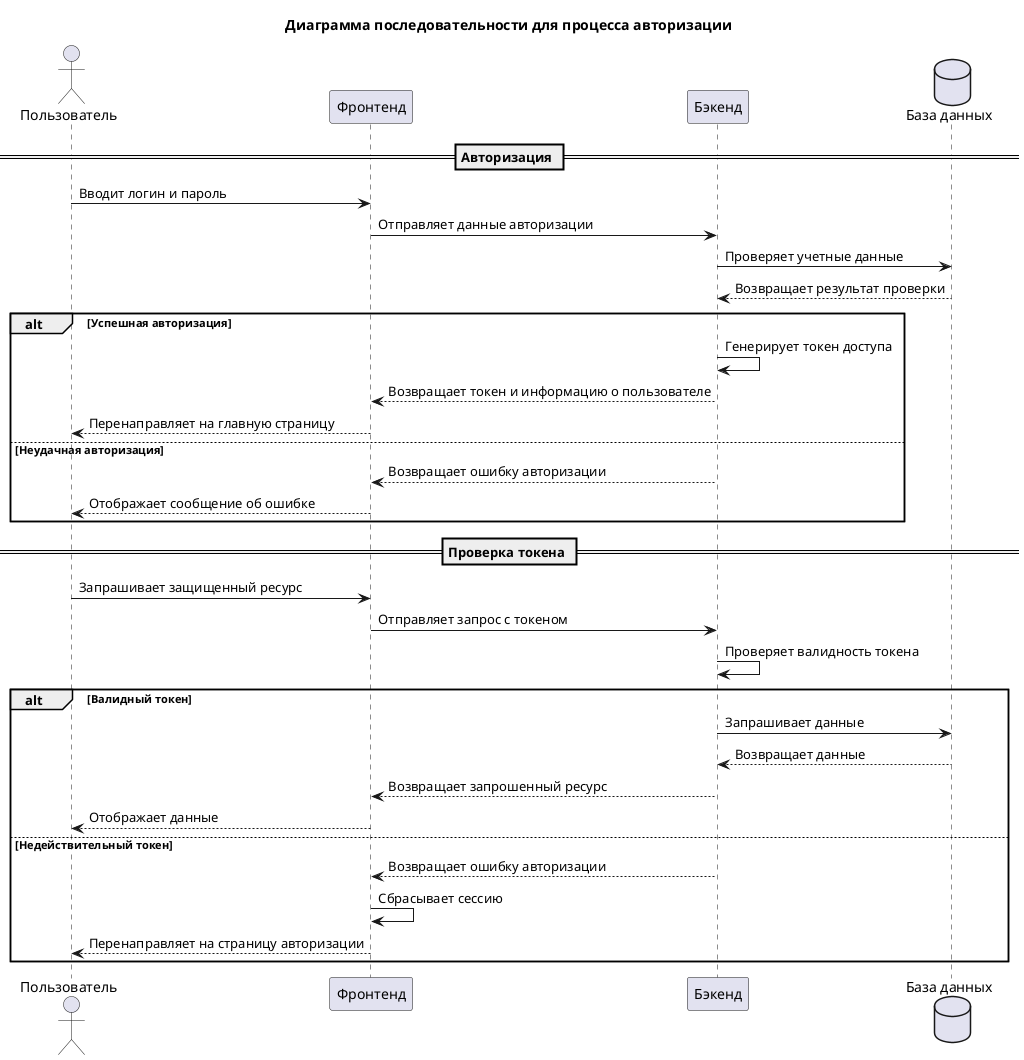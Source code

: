 @startuml Login Sequence Diagram

title Диаграмма последовательности для процесса авторизации

actor "Пользователь" as user
participant "Фронтенд" as frontend
participant "Бэкенд" as backend
database "База данных" as db

== Авторизация ==
user -> frontend: Вводит логин и пароль
frontend -> backend: Отправляет данные авторизации
backend -> db: Проверяет учетные данные
db --> backend: Возвращает результат проверки

alt Успешная авторизация
    backend -> backend: Генерирует токен доступа
    backend --> frontend: Возвращает токен и информацию о пользователе
    frontend --> user: Перенаправляет на главную страницу
else Неудачная авторизация
    backend --> frontend: Возвращает ошибку авторизации
    frontend --> user: Отображает сообщение об ошибке
end

== Проверка токена ==
user -> frontend: Запрашивает защищенный ресурс
frontend -> backend: Отправляет запрос с токеном
backend -> backend: Проверяет валидность токена

alt Валидный токен
    backend -> db: Запрашивает данные
    db --> backend: Возвращает данные
    backend --> frontend: Возвращает запрошенный ресурс
    frontend --> user: Отображает данные
else Недействительный токен
    backend --> frontend: Возвращает ошибку авторизации
    frontend -> frontend: Сбрасывает сессию
    frontend --> user: Перенаправляет на страницу авторизации
end

@enduml 